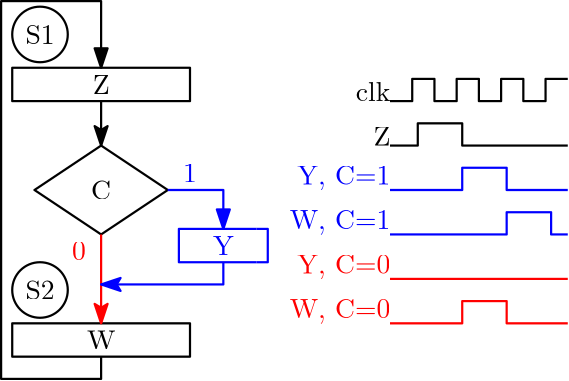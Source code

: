 <?xml version="1.0"?>
<!DOCTYPE ipe SYSTEM "ipe.dtd">
<ipe version="70206" creator="Ipe 7.2.7">
<info created="D:20191001213913" modified="D:20191001222817"/>
<ipestyle name="basic">
<symbol name="arrow/arc(spx)">
<path stroke="sym-stroke" fill="sym-stroke" pen="sym-pen">
0 0 m
-1 0.333 l
-1 -0.333 l
h
</path>
</symbol>
<symbol name="arrow/farc(spx)">
<path stroke="sym-stroke" fill="white" pen="sym-pen">
0 0 m
-1 0.333 l
-1 -0.333 l
h
</path>
</symbol>
<symbol name="arrow/ptarc(spx)">
<path stroke="sym-stroke" fill="sym-stroke" pen="sym-pen">
0 0 m
-1 0.333 l
-0.8 0 l
-1 -0.333 l
h
</path>
</symbol>
<symbol name="arrow/fptarc(spx)">
<path stroke="sym-stroke" fill="white" pen="sym-pen">
0 0 m
-1 0.333 l
-0.8 0 l
-1 -0.333 l
h
</path>
</symbol>
<symbol name="mark/circle(sx)" transformations="translations">
<path fill="sym-stroke">
0.6 0 0 0.6 0 0 e
0.4 0 0 0.4 0 0 e
</path>
</symbol>
<symbol name="mark/disk(sx)" transformations="translations">
<path fill="sym-stroke">
0.6 0 0 0.6 0 0 e
</path>
</symbol>
<symbol name="mark/fdisk(sfx)" transformations="translations">
<group>
<path fill="sym-fill">
0.5 0 0 0.5 0 0 e
</path>
<path fill="sym-stroke" fillrule="eofill">
0.6 0 0 0.6 0 0 e
0.4 0 0 0.4 0 0 e
</path>
</group>
</symbol>
<symbol name="mark/box(sx)" transformations="translations">
<path fill="sym-stroke" fillrule="eofill">
-0.6 -0.6 m
0.6 -0.6 l
0.6 0.6 l
-0.6 0.6 l
h
-0.4 -0.4 m
0.4 -0.4 l
0.4 0.4 l
-0.4 0.4 l
h
</path>
</symbol>
<symbol name="mark/square(sx)" transformations="translations">
<path fill="sym-stroke">
-0.6 -0.6 m
0.6 -0.6 l
0.6 0.6 l
-0.6 0.6 l
h
</path>
</symbol>
<symbol name="mark/fsquare(sfx)" transformations="translations">
<group>
<path fill="sym-fill">
-0.5 -0.5 m
0.5 -0.5 l
0.5 0.5 l
-0.5 0.5 l
h
</path>
<path fill="sym-stroke" fillrule="eofill">
-0.6 -0.6 m
0.6 -0.6 l
0.6 0.6 l
-0.6 0.6 l
h
-0.4 -0.4 m
0.4 -0.4 l
0.4 0.4 l
-0.4 0.4 l
h
</path>
</group>
</symbol>
<symbol name="mark/cross(sx)" transformations="translations">
<group>
<path fill="sym-stroke">
-0.43 -0.57 m
0.57 0.43 l
0.43 0.57 l
-0.57 -0.43 l
h
</path>
<path fill="sym-stroke">
-0.43 0.57 m
0.57 -0.43 l
0.43 -0.57 l
-0.57 0.43 l
h
</path>
</group>
</symbol>
<symbol name="arrow/fnormal(spx)">
<path stroke="sym-stroke" fill="white" pen="sym-pen">
0 0 m
-1 0.333 l
-1 -0.333 l
h
</path>
</symbol>
<symbol name="arrow/pointed(spx)">
<path stroke="sym-stroke" fill="sym-stroke" pen="sym-pen">
0 0 m
-1 0.333 l
-0.8 0 l
-1 -0.333 l
h
</path>
</symbol>
<symbol name="arrow/fpointed(spx)">
<path stroke="sym-stroke" fill="white" pen="sym-pen">
0 0 m
-1 0.333 l
-0.8 0 l
-1 -0.333 l
h
</path>
</symbol>
<symbol name="arrow/linear(spx)">
<path stroke="sym-stroke" pen="sym-pen">
-1 0.333 m
0 0 l
-1 -0.333 l
</path>
</symbol>
<symbol name="arrow/fdouble(spx)">
<path stroke="sym-stroke" fill="white" pen="sym-pen">
0 0 m
-1 0.333 l
-1 -0.333 l
h
-1 0 m
-2 0.333 l
-2 -0.333 l
h
</path>
</symbol>
<symbol name="arrow/double(spx)">
<path stroke="sym-stroke" fill="sym-stroke" pen="sym-pen">
0 0 m
-1 0.333 l
-1 -0.333 l
h
-1 0 m
-2 0.333 l
-2 -0.333 l
h
</path>
</symbol>
<pen name="heavier" value="0.8"/>
<pen name="fat" value="1.2"/>
<pen name="ultrafat" value="2"/>
<symbolsize name="large" value="5"/>
<symbolsize name="small" value="2"/>
<symbolsize name="tiny" value="1.1"/>
<arrowsize name="large" value="10"/>
<arrowsize name="small" value="5"/>
<arrowsize name="tiny" value="3"/>
<color name="red1" value="1 0 0"/>
<color name="red2" value="0.933 0 0"/>
<color name="red3" value="0.804 0 0"/>
<color name="red4" value="0.545 0 0"/>
<color name="green1" value="0 1 0"/>
<color name="green2" value="0 0.933 0"/>
<color name="green3" value="0 0.804 0"/>
<color name="green4" value="0 0.545 0"/>
<color name="green" value="0 1 0"/>
<color name="blue1" value="0 0 1"/>
<color name="blue2" value="0 0 0.933"/>
<color name="blue3" value="0 0 0.804"/>
<color name="blue4" value="0 0 0.545"/>
<color name="yellow" value="1 1 0"/>
<color name="orange" value="1 0.647 0"/>
<color name="gold" value="1 0.843 0"/>
<color name="purple" value="0.627 0.125 0.941"/>
<color name="gray" value="0.745"/>
<color name="brown" value="0.647 0.165 0.165"/>
<color name="navy" value="0 0 0.502"/>
<color name="pink" value="1 0.753 0.796"/>
<color name="seagreen" value="0.18 0.545 0.341"/>
<color name="turquoise" value="0.251 0.878 0.816"/>
<color name="violet" value="0.933 0.51 0.933"/>
<color name="darkblue" value="0 0 0.545"/>
<color name="darkcyan" value="0 0.545 0.545"/>
<color name="darkgray" value="0.663"/>
<color name="darkgreen" value="0 0.392 0"/>
<color name="darkmagenta" value="0.545 0 0.545"/>
<color name="darkorange" value="1 0.549 0"/>
<color name="darkred" value="0.545 0 0"/>
<color name="lightblue" value="0.678 0.847 0.902"/>
<color name="lightcyan" value="0.878 1 1"/>
<color name="lightgray" value="0.827"/>
<color name="lightgreen" value="0.565 0.933 0.565"/>
<color name="lightyellow" value="1 1 0.878"/>
<dashstyle name="dashed1" value="[1] 0"/>
<dashstyle name="dashed2" value="[2] 0"/>
<dashstyle name="dashed3" value="[4] 0"/>
<dashstyle name="dotted1" value="[1 1] 0"/>
<dashstyle name="dotted2" value="[1 2] 0"/>
<dashstyle name="dotted3" value="[1 3] 0"/>
<dashstyle name="dash dotted" value="[4 2 1 2] 0"/>
<dashstyle name="dash dot dotted" value="[4 2 1 2 1 2] 0"/>
<textsize name="large" value="\large"/>
<textsize name="Large" value="\Large"/>
<textsize name="LARGE" value="\LARGE"/>
<textsize name="huge" value="\huge"/>
<textsize name="Huge" value="\Huge"/>
<textsize name="small" value="\small"/>
<textsize name="footnote" value="\footnotesize"/>
<textsize name="tiny" value="\tiny"/>
<textstyle name="center" begin="\begin{center}" end="\end{center}"/>
<textstyle name="itemize" begin="\begin{itemize}" end="\end{itemize}"/>
<textstyle name="item" begin="\begin{itemize}\item{}" end="\end{itemize}"/>
<gridsize name="1 pts" value="1"/>
<gridsize name="2 pts" value="2"/>
<gridsize name="4 pts" value="4"/>
<gridsize name="8 pts (~3 mm)" value="8"/>
<gridsize name="16 pts (~6 mm)" value="16"/>
<gridsize name="32 pts (~12 mm)" value="32"/>
<gridsize name="10 pts (~3.5 mm)" value="10"/>
<gridsize name="20 pts (~7 mm)" value="20"/>
<gridsize name="14 pts (~5 mm)" value="14"/>
<gridsize name="28 pts (~10 mm)" value="28"/>
<gridsize name="56 pts (~20 mm)" value="56"/>
<anglesize name="90 deg" value="90"/>
<anglesize name="60 deg" value="60"/>
<anglesize name="45 deg" value="45"/>
<anglesize name="30 deg" value="30"/>
<anglesize name="22.5 deg" value="22.5"/>
<opacity name="10%" value="0.1"/>
<opacity name="30%" value="0.3"/>
<opacity name="50%" value="0.5"/>
<opacity name="75%" value="0.75"/>
<layout paper="210 144" origin="0 0" frame="210 144"/>
<tiling name="falling" angle="-60" step="4" width="1"/>
<tiling name="rising" angle="30" step="4" width="1"/>
</ipestyle>
<page>
<layer name="alpha"/>
<view layers="alpha" active="alpha"/>
<path layer="alpha" matrix="1 0 0 1 -28 -10" stroke="black" pen="heavier">
36 34 m
36 22 l
100 22 l
100 34 l
h
</path>
<text matrix="1 0 0 1 -66 -60" transformations="translations" pos="106 132" stroke="black" type="label" width="7.195" height="6.808" depth="0" halign="center" valign="center">C</text>
<path matrix="1 0 0 1 -72 -62" stroke="black" pen="heavier">
112 150 m
88 134 l
112 118 l
136 134 l
h
</path>
<path matrix="1 0 0 1 -28 -32" stroke="red1" pen="heavier" arrow="pointed/normal">
68 88 m
68 56 l
</path>
<path matrix="1 0 0 1 -28 -16" stroke="black" pen="heavier" arrow="pointed/normal">
68 120 m
68 104 l
</path>
<group matrix="1 0 0 1 -22 -236">
<text matrix="1 0 0 1 -66 140" transformations="translations" pos="106 132" stroke="black" type="label" width="10.516" height="6.808" depth="0" halign="center" valign="center">S2</text>
<path stroke="black" pen="heavier">
10 0 0 10 40 272 e
</path>
</group>
<path matrix="1 0 0 1 -28 -16" stroke="blue1" pen="heavier" arrow="normal/normal">
92 88 m
112 88 l
112 74 l
</path>
<path matrix="1 0 0 1 -28 -16" stroke="black" pen="heavier" arrow="normal/normal">
68 28 m
68 20 l
32 20 l
32 156 l
68 156 l
68 132 l
</path>
<text matrix="1 0 0 1 -34 -54" transformations="translations" pos="106 132" stroke="blue1" type="label" width="4.981" height="6.42" depth="0" halign="center" valign="center">1</text>
<text matrix="1 0 0 1 -74 -82" transformations="translations" pos="106 132" stroke="red1" type="label" width="4.981" height="6.42" depth="0" halign="center" valign="center">0</text>
<text matrix="1 0 0 1 -66 -22" transformations="translations" pos="106 132" stroke="black" type="label" width="6.088" height="6.808" depth="0" halign="center" valign="center">Z</text>
<text matrix="1 0 0 1 -66 -114" transformations="translations" pos="106 132" stroke="black" type="label" width="10.239" height="6.808" depth="0" halign="center" valign="center">W</text>
<path matrix="1 0 0 1 -28 -30" stroke="black" pen="heavier">
36 146 m
36 134 l
100 134 l
100 146 l
h
</path>
<path matrix="1 0 0 1 -24 -112" stroke="blue1" pen="heavier">
96 170 m
120 170 l
</path>
<text matrix="1 0 0 1 -22 -80" transformations="translations" pos="106 132" stroke="blue1" type="label" width="7.472" height="6.808" depth="0" halign="center" valign="center">Y</text>
<path matrix="1 0 0 1 -24 -124" stroke="blue1" pen="heavier">
96 170 m
120 170 l
</path>
<path matrix="1 0 0 1 -28 -14" stroke="blue1" pen="heavier" arrow="pointed/normal">
112 60 m
112 52 l
68 52 l
</path>
<group matrix="1 0 0 1 -28 -36">
<group matrix="1 0 0 1 6 -96">
<text matrix="1 0 0 1 -66 128" transformations="translations" pos="106 132" stroke="black" type="label" width="10.516" height="6.808" depth="0" halign="center" valign="center">S1</text>
<path matrix="1 0 0 1 0 -12" stroke="black" pen="heavier">
10 0 0 10 40 272 e
</path>
</group>
</group>
<path stroke="blue1" pen="heavier">
72 58 m
68 58 l
68 46 l
72 46 l
</path>
<path stroke="blue1" pen="heavier">
96 58 m
100 58 l
100 46 l
96 46 l
</path>
<text matrix="1 0 0 1 35.0825 -40.596" transformations="translations" pos="106 132" stroke="black" type="label" width="6.088" height="6.808" depth="0" halign="center" valign="center">Z</text>
<text matrix="1 0 0 1 21.3835 -55.6275" transformations="translations" pos="106 132" stroke="blue1" type="label" width="33.486" height="6.815" depth="1.93" halign="center" valign="center">Y, C=1</text>
<text matrix="1 0 0 1 21.3835 -87.6275" transformations="translations" pos="106 132" stroke="red1" type="label" width="33.486" height="6.815" depth="1.93" halign="center" valign="center">Y, C=0</text>
<text matrix="1 0 0 1 20 -71.6275" transformations="translations" pos="106 132" stroke="blue1" type="label" width="36.253" height="6.815" depth="1.93" halign="center" valign="center">W, C=1</text>
<text matrix="1 0 0 1 20 -103.627" transformations="translations" pos="106 132" stroke="red1" type="label" width="36.253" height="6.815" depth="1.93" halign="center" valign="center">W, C=0</text>
<text matrix="1 0 0 1 31.9 -24.541" transformations="translations" pos="106 132" stroke="black" type="label" width="12.453" height="6.918" depth="0" halign="center" valign="center">clk</text>
<path matrix="1 0 0 1 -16 0" stroke="black" pen="heavier">
160 104 m
168 104 l
168 112 l
176 112 l
176 104 l
184 104 l
184 112 l
192 112 l
192 104 l
200 104 l
200 112 l
208 112 l
208 104 l
216 104 l
216 112 l
224 112 l
</path>
<path matrix="1 0 0 1 -16 0" stroke="black" pen="heavier">
160 88 m
170 88 l
170 96 l
186 96 l
186 88 l
224 88 l
</path>
<path matrix="1 0 0 1 -16 0" stroke="blue1" pen="heavier">
160 72 m
186 72 l
186 80 l
202 80 l
202 72 l
224 72 l
</path>
<path matrix="1 0 0 1 -16 0" stroke="blue1" pen="heavier">
160 56 m
202 56 l
202 64 l
218 64 l
218 56 l
224 56 l
</path>
<path matrix="1 0 0 1 -16 0" stroke="red1" pen="heavier">
160 40 m
224 40 l
</path>
<path matrix="1 0 0 1 -16 0" stroke="red1" pen="heavier">
160 24 m
186 24 l
186 32 l
202 32 l
202 24 l
224 24 l
</path>
</page>
</ipe>
